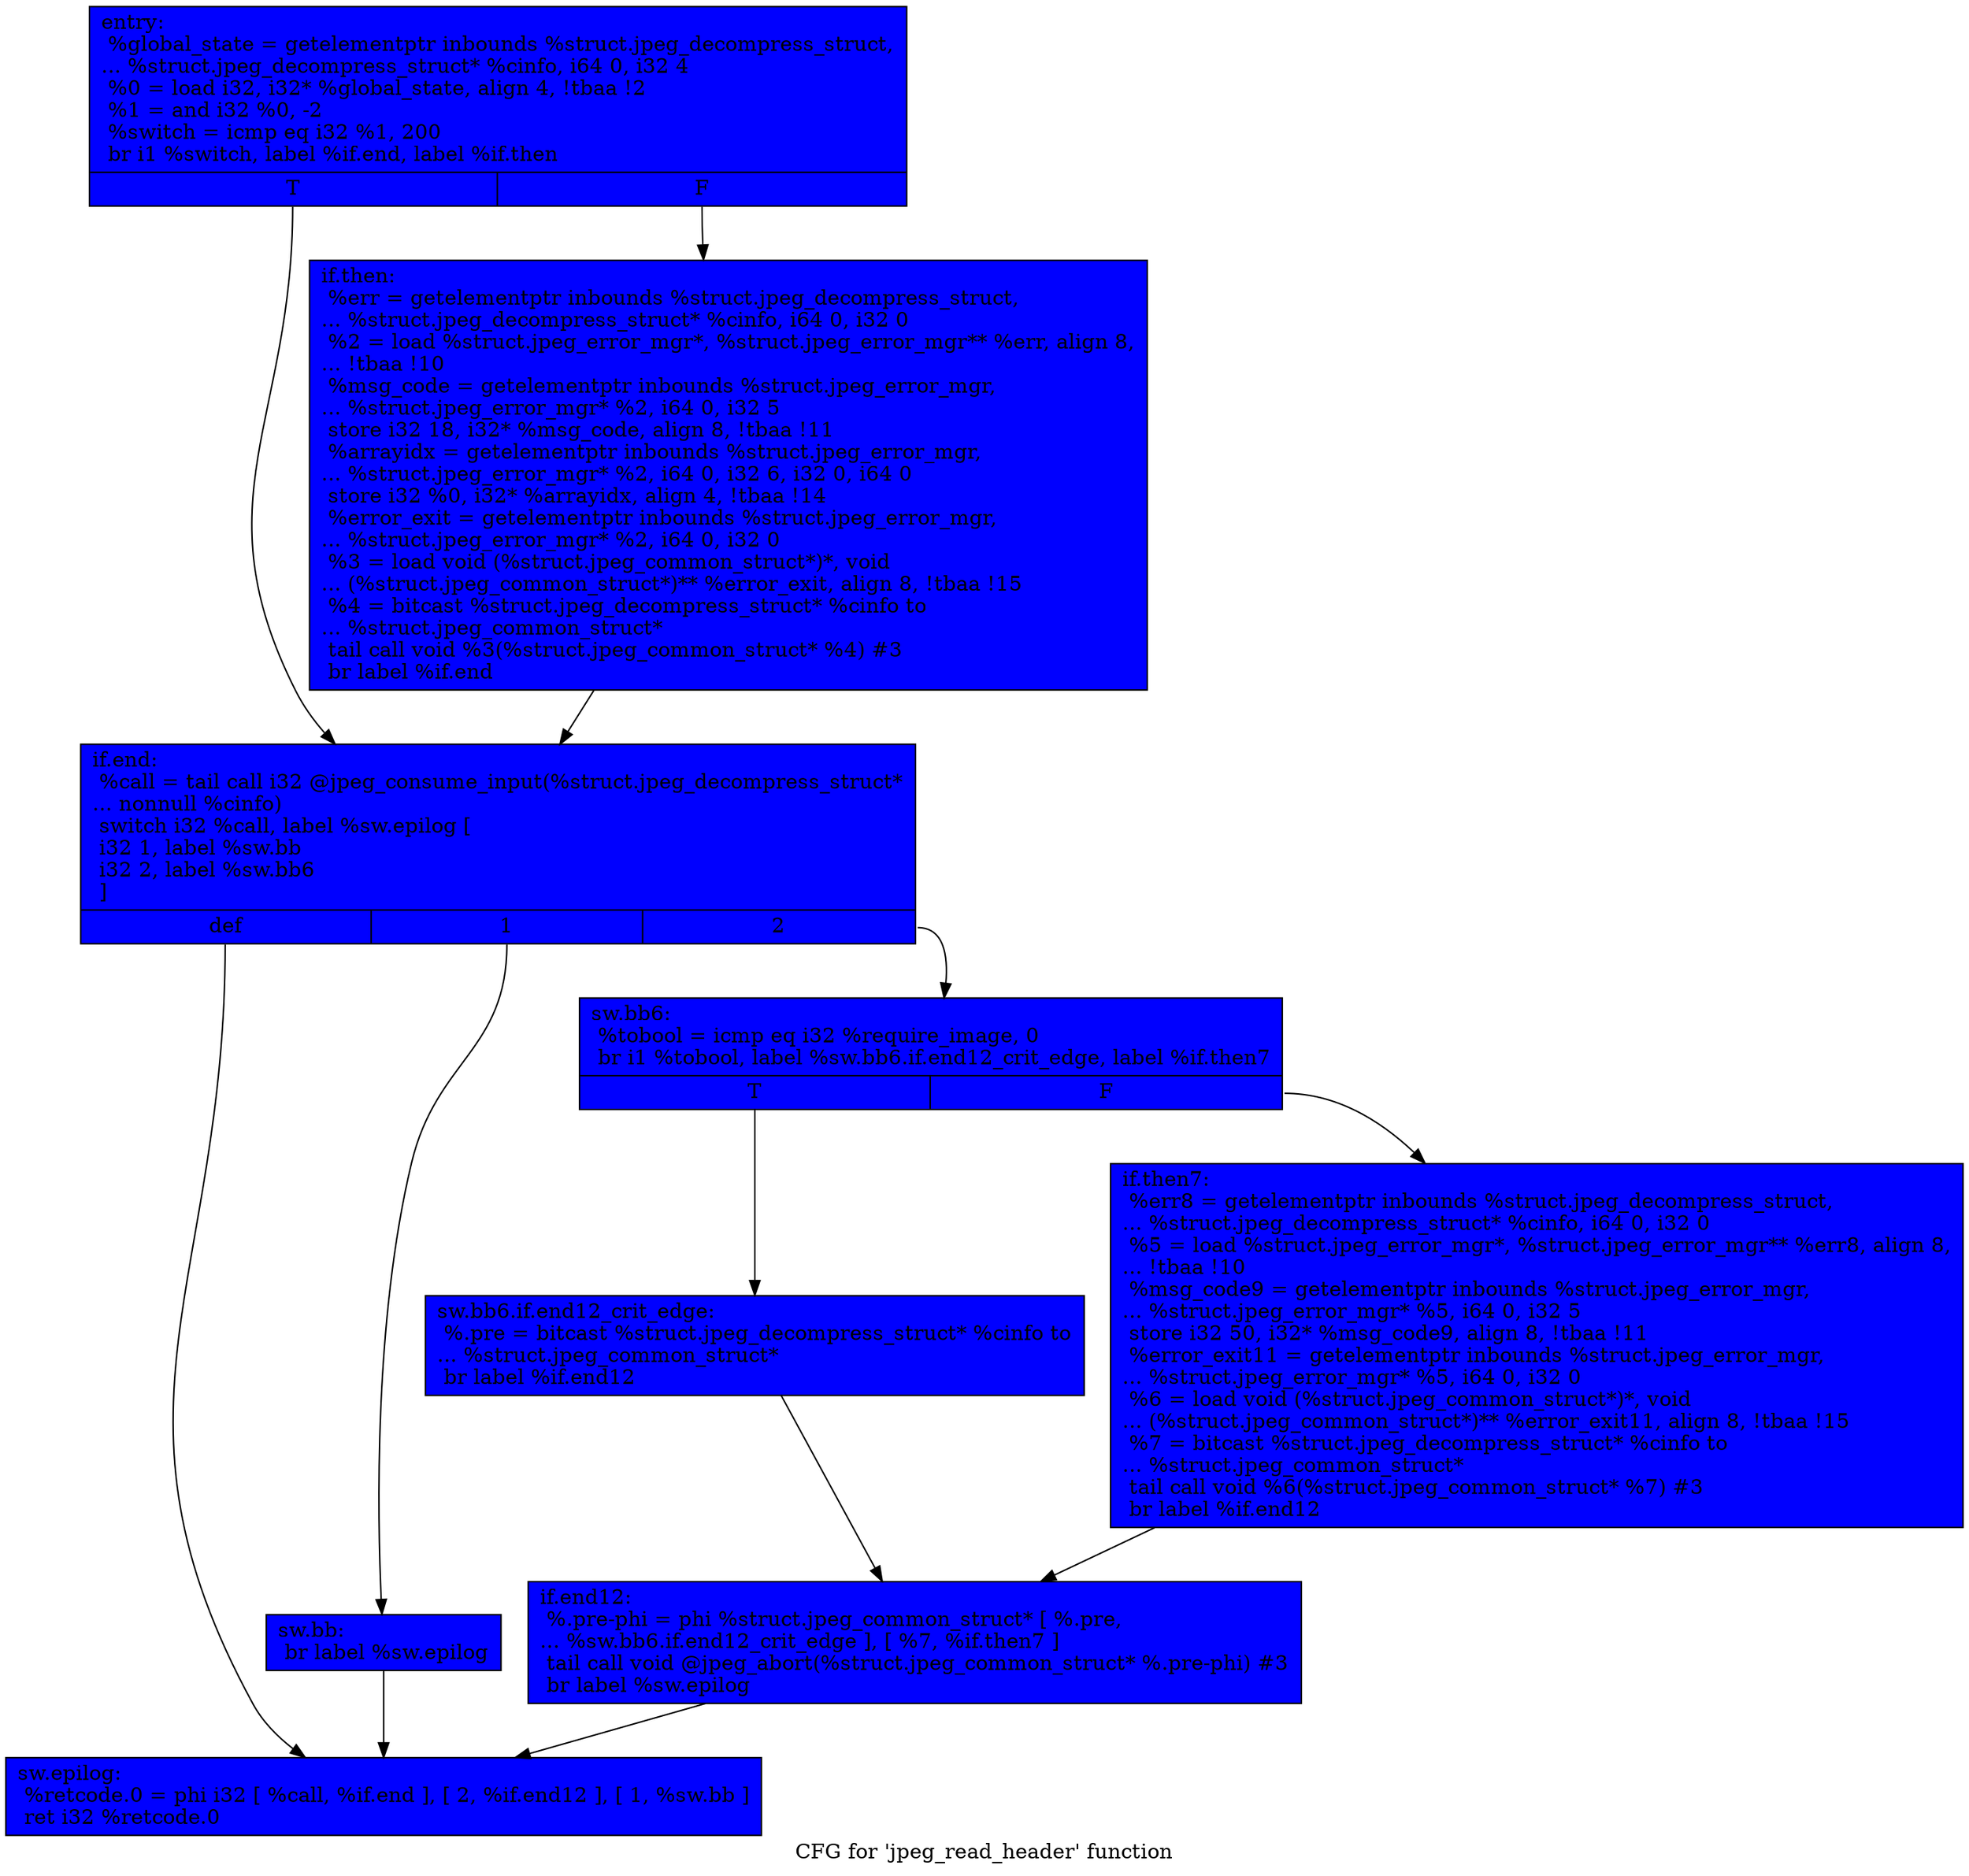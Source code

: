 digraph "CFG for 'jpeg_read_header' function" {
	label="CFG for 'jpeg_read_header' function";

	Node0x514d460 [shape=record, style = filled, fillcolor = blue, label="{entry:\l  %global_state = getelementptr inbounds %struct.jpeg_decompress_struct,\l... %struct.jpeg_decompress_struct* %cinfo, i64 0, i32 4\l  %0 = load i32, i32* %global_state, align 4, !tbaa !2\l  %1 = and i32 %0, -2\l  %switch = icmp eq i32 %1, 200\l  br i1 %switch, label %if.end, label %if.then\l|{<s0>T|<s1>F}}"];
	Node0x514d460:s0 -> Node0x514dcc0;
	Node0x514d460:s1 -> Node0x514dd90;
	Node0x514dd90 [shape=record, style = filled, fillcolor = blue, label="{if.then:                                          \l  %err = getelementptr inbounds %struct.jpeg_decompress_struct,\l... %struct.jpeg_decompress_struct* %cinfo, i64 0, i32 0\l  %2 = load %struct.jpeg_error_mgr*, %struct.jpeg_error_mgr** %err, align 8,\l... !tbaa !10\l  %msg_code = getelementptr inbounds %struct.jpeg_error_mgr,\l... %struct.jpeg_error_mgr* %2, i64 0, i32 5\l  store i32 18, i32* %msg_code, align 8, !tbaa !11\l  %arrayidx = getelementptr inbounds %struct.jpeg_error_mgr,\l... %struct.jpeg_error_mgr* %2, i64 0, i32 6, i32 0, i64 0\l  store i32 %0, i32* %arrayidx, align 4, !tbaa !14\l  %error_exit = getelementptr inbounds %struct.jpeg_error_mgr,\l... %struct.jpeg_error_mgr* %2, i64 0, i32 0\l  %3 = load void (%struct.jpeg_common_struct*)*, void\l... (%struct.jpeg_common_struct*)** %error_exit, align 8, !tbaa !15\l  %4 = bitcast %struct.jpeg_decompress_struct* %cinfo to\l... %struct.jpeg_common_struct*\l  tail call void %3(%struct.jpeg_common_struct* %4) #3\l  br label %if.end\l}"];
	Node0x514dd90 -> Node0x514dcc0;
	Node0x514dcc0 [shape=record, style = filled, fillcolor = blue, label="{if.end:                                           \l  %call = tail call i32 @jpeg_consume_input(%struct.jpeg_decompress_struct*\l... nonnull %cinfo)\l  switch i32 %call, label %sw.epilog [\l    i32 1, label %sw.bb\l    i32 2, label %sw.bb6\l  ]\l|{<s0>def|<s1>1|<s2>2}}"];
	Node0x514dcc0:s0 -> Node0x514e850;
	Node0x514dcc0:s1 -> Node0x514d390;
	Node0x514dcc0:s2 -> Node0x514eaa0;
	Node0x514d390 [shape=record, style = filled, fillcolor = blue, label="{sw.bb:                                            \l  br label %sw.epilog\l}"];
	Node0x514d390 -> Node0x514e850;
	Node0x514eaa0 [shape=record, style = filled, fillcolor = blue, label="{sw.bb6:                                           \l  %tobool = icmp eq i32 %require_image, 0\l  br i1 %tobool, label %sw.bb6.if.end12_crit_edge, label %if.then7\l|{<s0>T|<s1>F}}"];
	Node0x514eaa0:s0 -> Node0x514ed40;
	Node0x514eaa0:s1 -> Node0x514ee00;
	Node0x514ed40 [shape=record, style = filled, fillcolor = blue, label="{sw.bb6.if.end12_crit_edge:                        \l  %.pre = bitcast %struct.jpeg_decompress_struct* %cinfo to\l... %struct.jpeg_common_struct*\l  br label %if.end12\l}"];
	Node0x514ed40 -> Node0x514ef90;
	Node0x514ee00 [shape=record, style = filled, fillcolor = blue, label="{if.then7:                                         \l  %err8 = getelementptr inbounds %struct.jpeg_decompress_struct,\l... %struct.jpeg_decompress_struct* %cinfo, i64 0, i32 0\l  %5 = load %struct.jpeg_error_mgr*, %struct.jpeg_error_mgr** %err8, align 8,\l... !tbaa !10\l  %msg_code9 = getelementptr inbounds %struct.jpeg_error_mgr,\l... %struct.jpeg_error_mgr* %5, i64 0, i32 5\l  store i32 50, i32* %msg_code9, align 8, !tbaa !11\l  %error_exit11 = getelementptr inbounds %struct.jpeg_error_mgr,\l... %struct.jpeg_error_mgr* %5, i64 0, i32 0\l  %6 = load void (%struct.jpeg_common_struct*)*, void\l... (%struct.jpeg_common_struct*)** %error_exit11, align 8, !tbaa !15\l  %7 = bitcast %struct.jpeg_decompress_struct* %cinfo to\l... %struct.jpeg_common_struct*\l  tail call void %6(%struct.jpeg_common_struct* %7) #3\l  br label %if.end12\l}"];
	Node0x514ee00 -> Node0x514ef90;
	Node0x514ef90 [shape=record, style = filled, fillcolor = blue, label="{if.end12:                                         \l  %.pre-phi = phi %struct.jpeg_common_struct* [ %.pre,\l... %sw.bb6.if.end12_crit_edge ], [ %7, %if.then7 ]\l  tail call void @jpeg_abort(%struct.jpeg_common_struct* %.pre-phi) #3\l  br label %sw.epilog\l}"];
	Node0x514ef90 -> Node0x514e850;
	Node0x514e850 [shape=record, style = filled, fillcolor = blue, label="{sw.epilog:                                        \l  %retcode.0 = phi i32 [ %call, %if.end ], [ 2, %if.end12 ], [ 1, %sw.bb ]\l  ret i32 %retcode.0\l}"];
}
